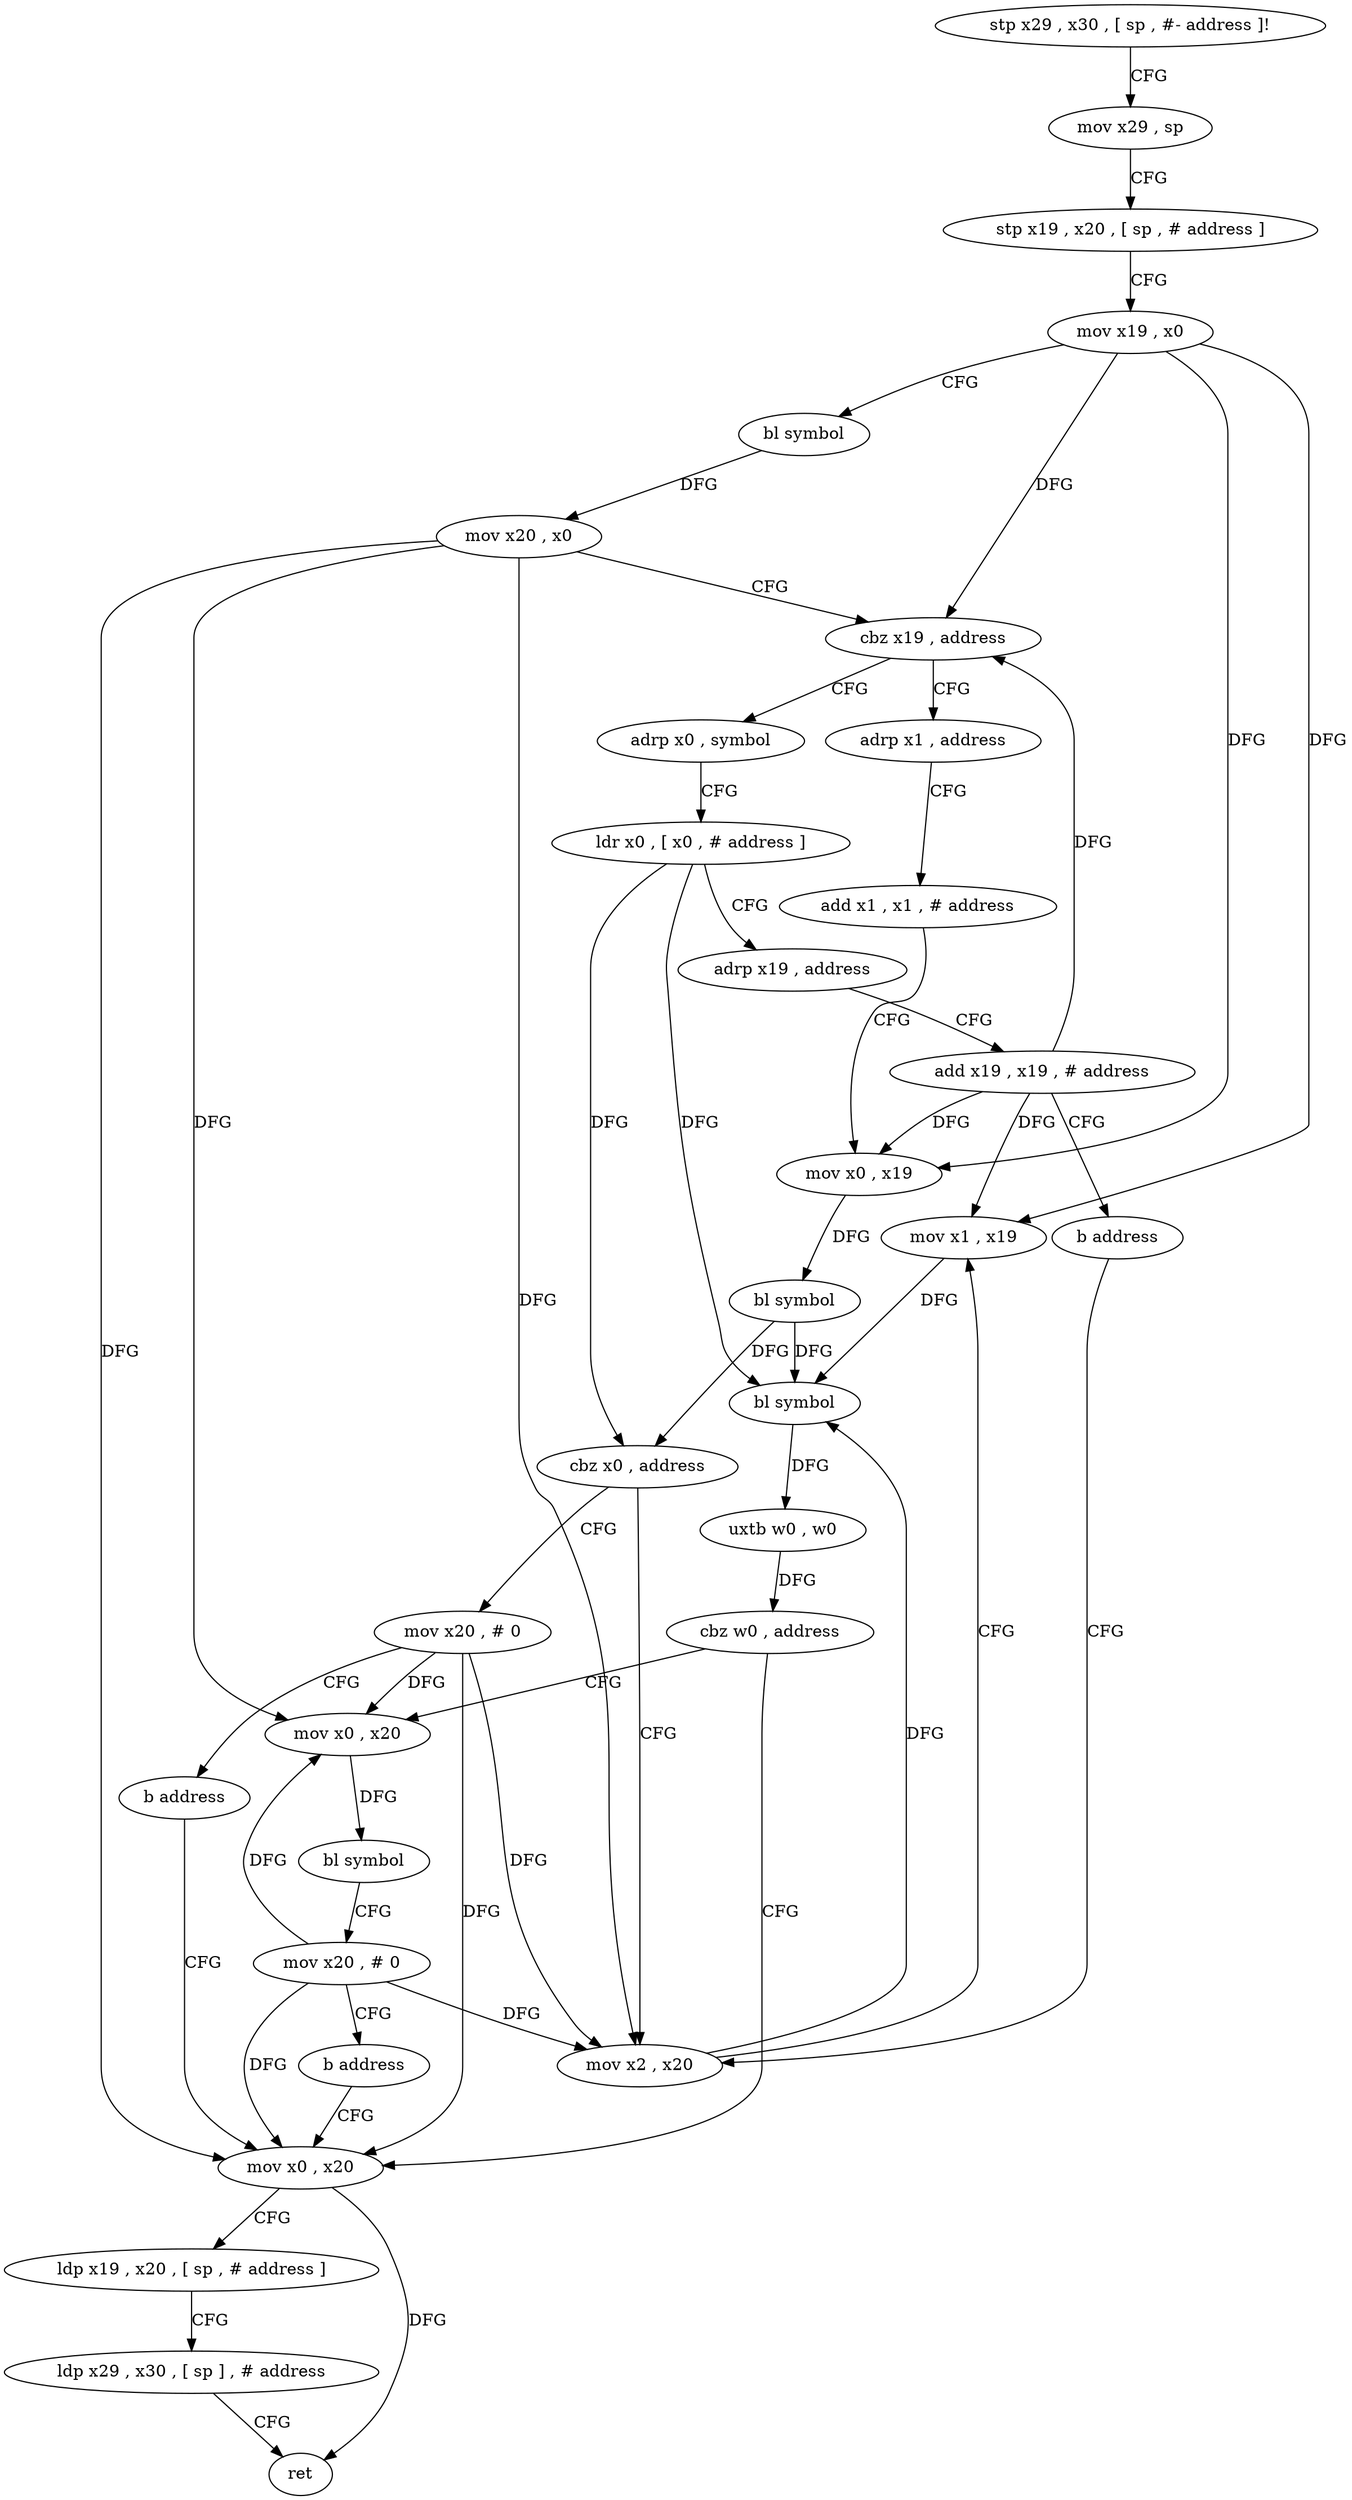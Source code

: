 digraph "func" {
"4214816" [label = "stp x29 , x30 , [ sp , #- address ]!" ]
"4214820" [label = "mov x29 , sp" ]
"4214824" [label = "stp x19 , x20 , [ sp , # address ]" ]
"4214828" [label = "mov x19 , x0" ]
"4214832" [label = "bl symbol" ]
"4214836" [label = "mov x20 , x0" ]
"4214840" [label = "cbz x19 , address" ]
"4214900" [label = "adrp x0 , symbol" ]
"4214844" [label = "adrp x1 , address" ]
"4214904" [label = "ldr x0 , [ x0 , # address ]" ]
"4214908" [label = "adrp x19 , address" ]
"4214912" [label = "add x19 , x19 , # address" ]
"4214916" [label = "b address" ]
"4214864" [label = "mov x2 , x20" ]
"4214848" [label = "add x1 , x1 , # address" ]
"4214852" [label = "mov x0 , x19" ]
"4214856" [label = "bl symbol" ]
"4214860" [label = "cbz x0 , address" ]
"4214936" [label = "mov x20 , # 0" ]
"4214868" [label = "mov x1 , x19" ]
"4214872" [label = "bl symbol" ]
"4214876" [label = "uxtb w0 , w0" ]
"4214880" [label = "cbz w0 , address" ]
"4214920" [label = "mov x0 , x20" ]
"4214884" [label = "mov x0 , x20" ]
"4214940" [label = "b address" ]
"4214924" [label = "bl symbol" ]
"4214928" [label = "mov x20 , # 0" ]
"4214932" [label = "b address" ]
"4214888" [label = "ldp x19 , x20 , [ sp , # address ]" ]
"4214892" [label = "ldp x29 , x30 , [ sp ] , # address" ]
"4214896" [label = "ret" ]
"4214816" -> "4214820" [ label = "CFG" ]
"4214820" -> "4214824" [ label = "CFG" ]
"4214824" -> "4214828" [ label = "CFG" ]
"4214828" -> "4214832" [ label = "CFG" ]
"4214828" -> "4214840" [ label = "DFG" ]
"4214828" -> "4214852" [ label = "DFG" ]
"4214828" -> "4214868" [ label = "DFG" ]
"4214832" -> "4214836" [ label = "DFG" ]
"4214836" -> "4214840" [ label = "CFG" ]
"4214836" -> "4214864" [ label = "DFG" ]
"4214836" -> "4214920" [ label = "DFG" ]
"4214836" -> "4214884" [ label = "DFG" ]
"4214840" -> "4214900" [ label = "CFG" ]
"4214840" -> "4214844" [ label = "CFG" ]
"4214900" -> "4214904" [ label = "CFG" ]
"4214844" -> "4214848" [ label = "CFG" ]
"4214904" -> "4214908" [ label = "CFG" ]
"4214904" -> "4214860" [ label = "DFG" ]
"4214904" -> "4214872" [ label = "DFG" ]
"4214908" -> "4214912" [ label = "CFG" ]
"4214912" -> "4214916" [ label = "CFG" ]
"4214912" -> "4214840" [ label = "DFG" ]
"4214912" -> "4214852" [ label = "DFG" ]
"4214912" -> "4214868" [ label = "DFG" ]
"4214916" -> "4214864" [ label = "CFG" ]
"4214864" -> "4214868" [ label = "CFG" ]
"4214864" -> "4214872" [ label = "DFG" ]
"4214848" -> "4214852" [ label = "CFG" ]
"4214852" -> "4214856" [ label = "DFG" ]
"4214856" -> "4214860" [ label = "DFG" ]
"4214856" -> "4214872" [ label = "DFG" ]
"4214860" -> "4214936" [ label = "CFG" ]
"4214860" -> "4214864" [ label = "CFG" ]
"4214936" -> "4214940" [ label = "CFG" ]
"4214936" -> "4214864" [ label = "DFG" ]
"4214936" -> "4214920" [ label = "DFG" ]
"4214936" -> "4214884" [ label = "DFG" ]
"4214868" -> "4214872" [ label = "DFG" ]
"4214872" -> "4214876" [ label = "DFG" ]
"4214876" -> "4214880" [ label = "DFG" ]
"4214880" -> "4214920" [ label = "CFG" ]
"4214880" -> "4214884" [ label = "CFG" ]
"4214920" -> "4214924" [ label = "DFG" ]
"4214884" -> "4214888" [ label = "CFG" ]
"4214884" -> "4214896" [ label = "DFG" ]
"4214940" -> "4214884" [ label = "CFG" ]
"4214924" -> "4214928" [ label = "CFG" ]
"4214928" -> "4214932" [ label = "CFG" ]
"4214928" -> "4214864" [ label = "DFG" ]
"4214928" -> "4214920" [ label = "DFG" ]
"4214928" -> "4214884" [ label = "DFG" ]
"4214932" -> "4214884" [ label = "CFG" ]
"4214888" -> "4214892" [ label = "CFG" ]
"4214892" -> "4214896" [ label = "CFG" ]
}
